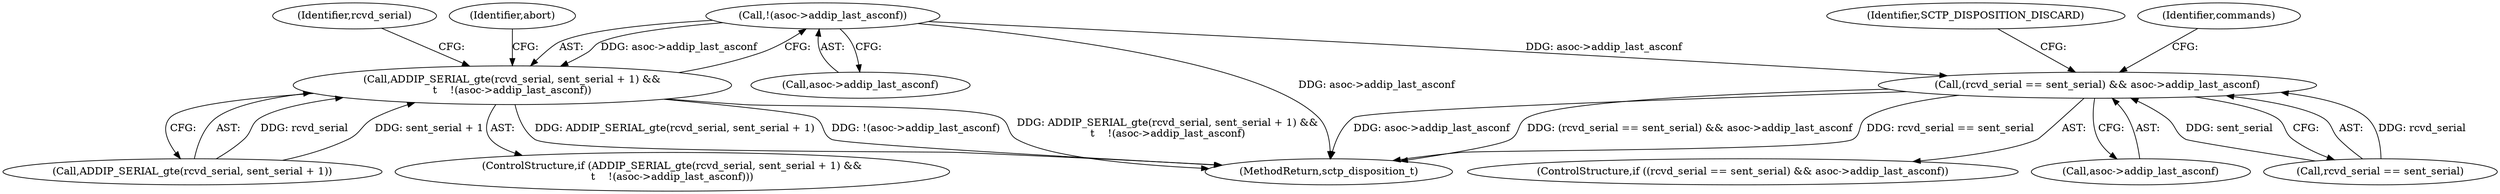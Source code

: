digraph "0_linux_9de7922bc709eee2f609cd01d98aaedc4cf5ea74_2@pointer" {
"1000253" [label="(Call,!(asoc->addip_last_asconf))"];
"1000247" [label="(Call,ADDIP_SERIAL_gte(rcvd_serial, sent_serial + 1) &&\n\t    !(asoc->addip_last_asconf))"];
"1000305" [label="(Call,(rcvd_serial == sent_serial) && asoc->addip_last_asconf)"];
"1000306" [label="(Call,rcvd_serial == sent_serial)"];
"1000304" [label="(ControlStructure,if ((rcvd_serial == sent_serial) && asoc->addip_last_asconf))"];
"1000305" [label="(Call,(rcvd_serial == sent_serial) && asoc->addip_last_asconf)"];
"1000246" [label="(ControlStructure,if (ADDIP_SERIAL_gte(rcvd_serial, sent_serial + 1) &&\n\t    !(asoc->addip_last_asconf)))"];
"1000254" [label="(Call,asoc->addip_last_asconf)"];
"1000253" [label="(Call,!(asoc->addip_last_asconf))"];
"1000307" [label="(Identifier,rcvd_serial)"];
"1000309" [label="(Call,asoc->addip_last_asconf)"];
"1000248" [label="(Call,ADDIP_SERIAL_gte(rcvd_serial, sent_serial + 1))"];
"1000314" [label="(Identifier,commands)"];
"1000375" [label="(MethodReturn,sctp_disposition_t)"];
"1000247" [label="(Call,ADDIP_SERIAL_gte(rcvd_serial, sent_serial + 1) &&\n\t    !(asoc->addip_last_asconf))"];
"1000259" [label="(Identifier,abort)"];
"1000374" [label="(Identifier,SCTP_DISPOSITION_DISCARD)"];
"1000253" -> "1000247"  [label="AST: "];
"1000253" -> "1000254"  [label="CFG: "];
"1000254" -> "1000253"  [label="AST: "];
"1000247" -> "1000253"  [label="CFG: "];
"1000253" -> "1000375"  [label="DDG: asoc->addip_last_asconf"];
"1000253" -> "1000247"  [label="DDG: asoc->addip_last_asconf"];
"1000253" -> "1000305"  [label="DDG: asoc->addip_last_asconf"];
"1000247" -> "1000246"  [label="AST: "];
"1000247" -> "1000248"  [label="CFG: "];
"1000248" -> "1000247"  [label="AST: "];
"1000259" -> "1000247"  [label="CFG: "];
"1000307" -> "1000247"  [label="CFG: "];
"1000247" -> "1000375"  [label="DDG: ADDIP_SERIAL_gte(rcvd_serial, sent_serial + 1)"];
"1000247" -> "1000375"  [label="DDG: !(asoc->addip_last_asconf)"];
"1000247" -> "1000375"  [label="DDG: ADDIP_SERIAL_gte(rcvd_serial, sent_serial + 1) &&\n\t    !(asoc->addip_last_asconf)"];
"1000248" -> "1000247"  [label="DDG: rcvd_serial"];
"1000248" -> "1000247"  [label="DDG: sent_serial + 1"];
"1000305" -> "1000304"  [label="AST: "];
"1000305" -> "1000306"  [label="CFG: "];
"1000305" -> "1000309"  [label="CFG: "];
"1000306" -> "1000305"  [label="AST: "];
"1000309" -> "1000305"  [label="AST: "];
"1000314" -> "1000305"  [label="CFG: "];
"1000374" -> "1000305"  [label="CFG: "];
"1000305" -> "1000375"  [label="DDG: asoc->addip_last_asconf"];
"1000305" -> "1000375"  [label="DDG: (rcvd_serial == sent_serial) && asoc->addip_last_asconf"];
"1000305" -> "1000375"  [label="DDG: rcvd_serial == sent_serial"];
"1000306" -> "1000305"  [label="DDG: rcvd_serial"];
"1000306" -> "1000305"  [label="DDG: sent_serial"];
}
